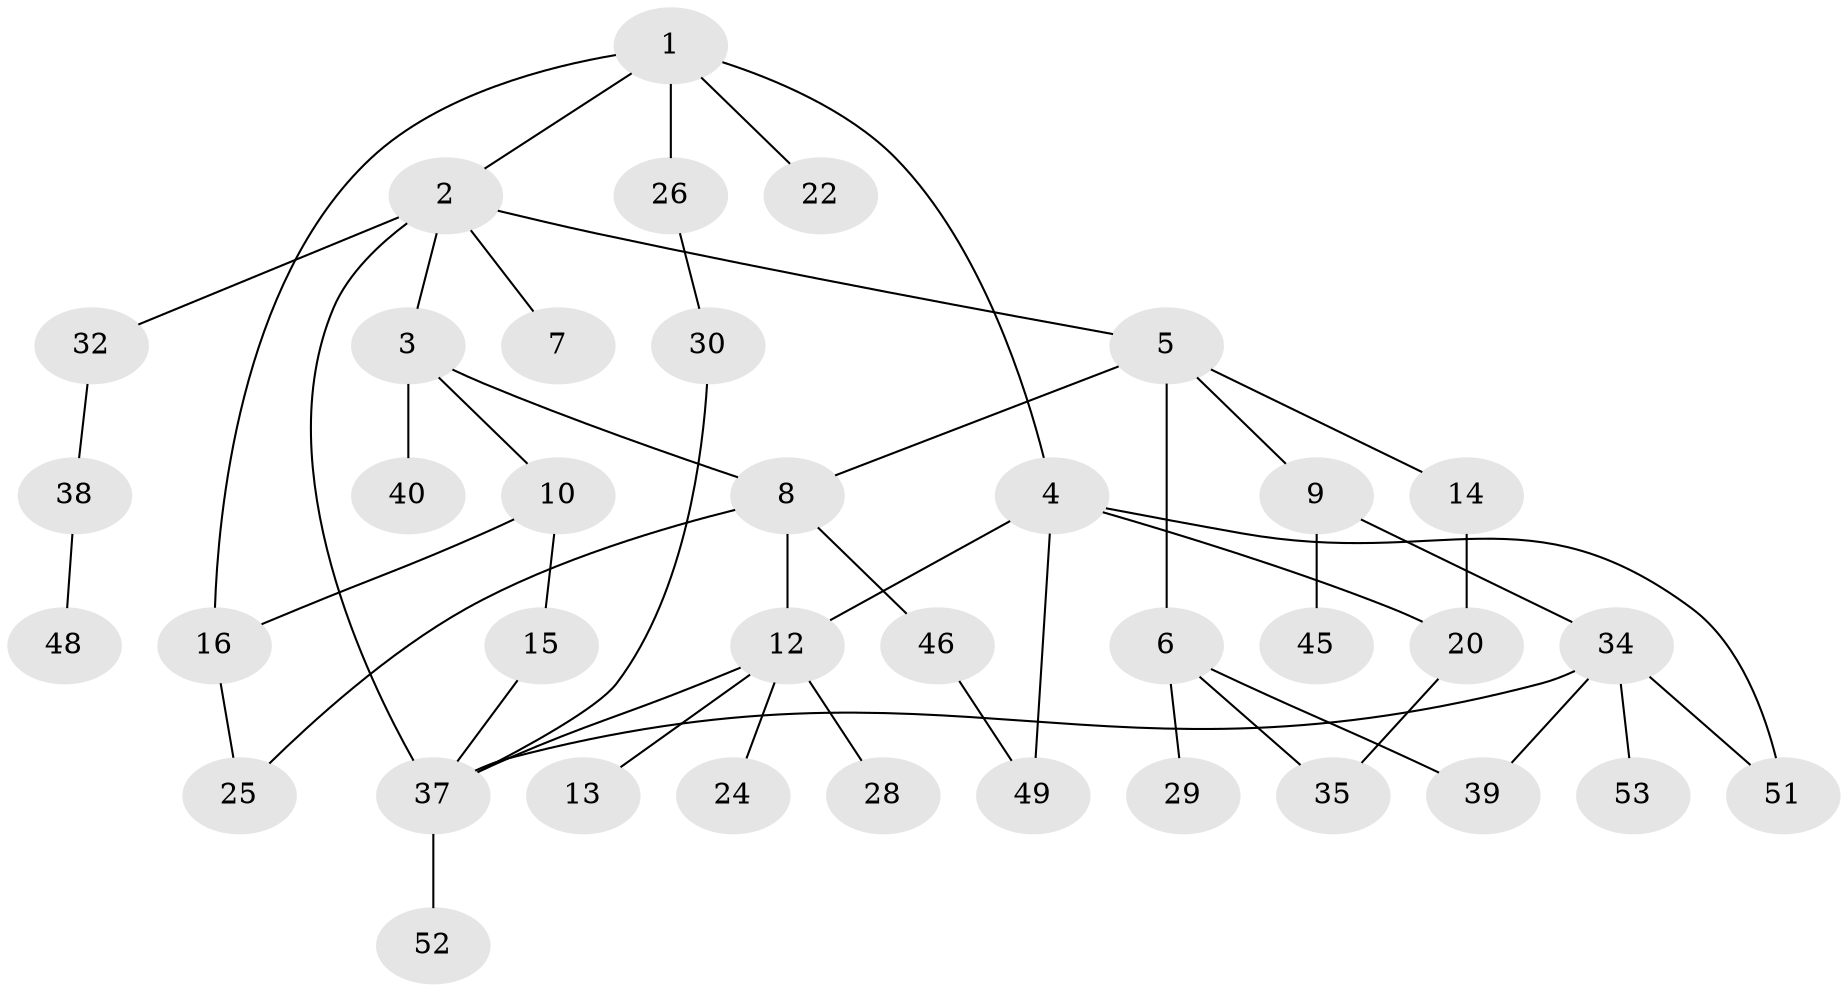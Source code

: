 // Generated by graph-tools (version 1.1) at 2025/51/02/27/25 19:51:40]
// undirected, 37 vertices, 49 edges
graph export_dot {
graph [start="1"]
  node [color=gray90,style=filled];
  1 [super="+17"];
  2 [super="+44"];
  3 [super="+47"];
  4 [super="+18"];
  5;
  6 [super="+36"];
  7;
  8 [super="+19"];
  9 [super="+33"];
  10 [super="+11"];
  12 [super="+23"];
  13;
  14 [super="+27"];
  15;
  16;
  20 [super="+21"];
  22;
  24;
  25 [super="+54"];
  26;
  28;
  29 [super="+31"];
  30 [super="+41"];
  32;
  34 [super="+43"];
  35;
  37 [super="+42"];
  38;
  39;
  40;
  45;
  46 [super="+50"];
  48;
  49;
  51;
  52;
  53;
  1 -- 2;
  1 -- 4;
  1 -- 22;
  1 -- 16;
  1 -- 26;
  2 -- 3;
  2 -- 5;
  2 -- 7;
  2 -- 32;
  2 -- 37;
  3 -- 8;
  3 -- 10;
  3 -- 40;
  4 -- 12;
  4 -- 49;
  4 -- 51;
  4 -- 20;
  5 -- 6;
  5 -- 9;
  5 -- 14;
  5 -- 8;
  6 -- 29;
  6 -- 39;
  6 -- 35;
  8 -- 12;
  8 -- 25;
  8 -- 46;
  9 -- 34;
  9 -- 45;
  10 -- 15;
  10 -- 16;
  12 -- 13;
  12 -- 28;
  12 -- 24;
  12 -- 37;
  14 -- 20;
  15 -- 37;
  16 -- 25;
  20 -- 35;
  26 -- 30;
  30 -- 37;
  32 -- 38;
  34 -- 39;
  34 -- 51;
  34 -- 53;
  34 -- 37;
  37 -- 52;
  38 -- 48;
  46 -- 49;
}
